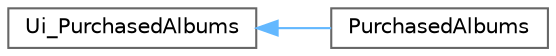 digraph "类继承关系图"
{
 // LATEX_PDF_SIZE
  bgcolor="transparent";
  edge [fontname=Helvetica,fontsize=10,labelfontname=Helvetica,labelfontsize=10];
  node [fontname=Helvetica,fontsize=10,shape=box,height=0.2,width=0.4];
  rankdir="LR";
  Node0 [id="Node000000",label="Ui_PurchasedAlbums",height=0.2,width=0.4,color="grey40", fillcolor="white", style="filled",URL="$class_ui___purchased_albums.html",tooltip=" "];
  Node0 -> Node1 [id="edge505_Node000000_Node000001",dir="back",color="steelblue1",style="solid",tooltip=" "];
  Node1 [id="Node000001",label="PurchasedAlbums",height=0.2,width=0.4,color="grey40", fillcolor="white", style="filled",URL="$class_ui_1_1_purchased_albums.html",tooltip=" "];
}

